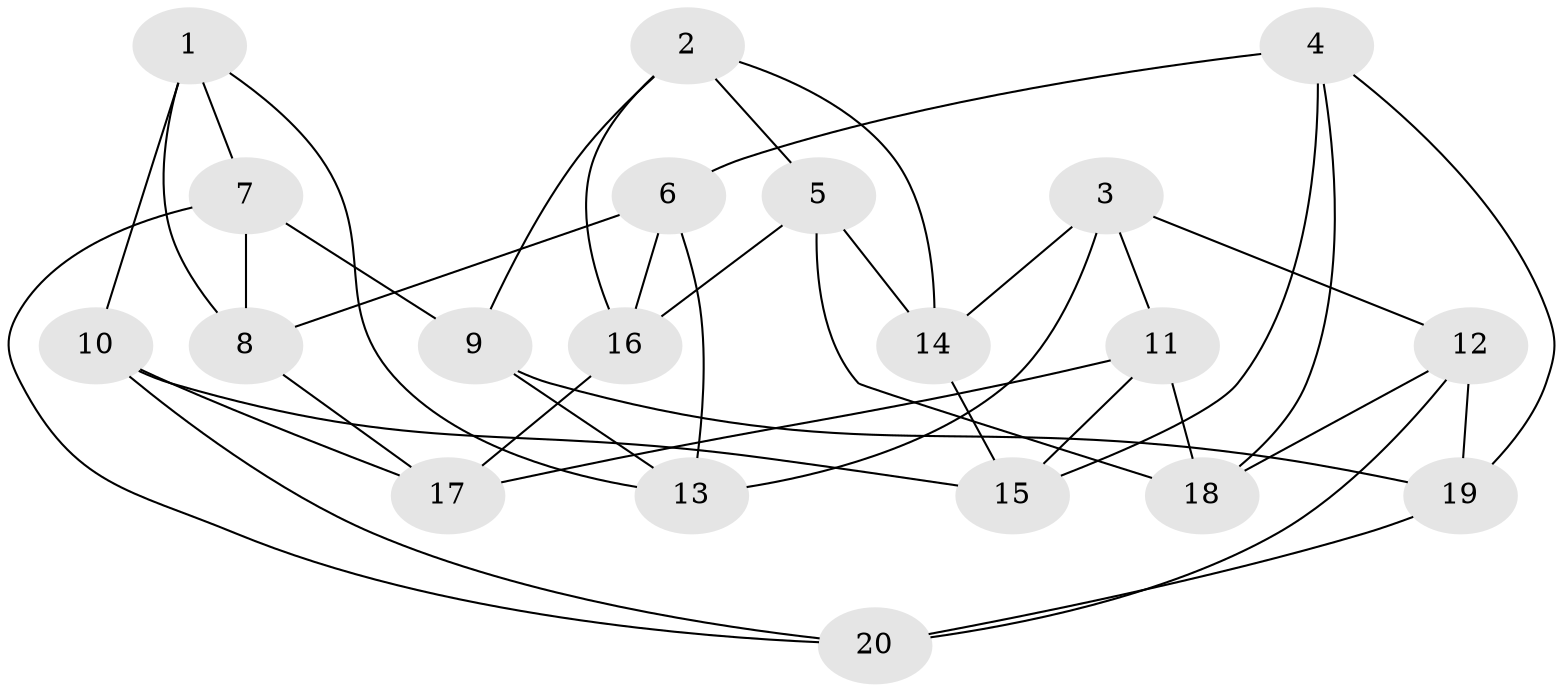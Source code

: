 // Generated by graph-tools (version 1.1) at 2025/46/02/15/25 05:46:28]
// undirected, 20 vertices, 40 edges
graph export_dot {
graph [start="1"]
  node [color=gray90,style=filled];
  1;
  2;
  3;
  4;
  5;
  6;
  7;
  8;
  9;
  10;
  11;
  12;
  13;
  14;
  15;
  16;
  17;
  18;
  19;
  20;
  1 -- 8;
  1 -- 7;
  1 -- 10;
  1 -- 13;
  2 -- 9;
  2 -- 14;
  2 -- 16;
  2 -- 5;
  3 -- 11;
  3 -- 13;
  3 -- 12;
  3 -- 14;
  4 -- 15;
  4 -- 6;
  4 -- 18;
  4 -- 19;
  5 -- 16;
  5 -- 14;
  5 -- 18;
  6 -- 13;
  6 -- 8;
  6 -- 16;
  7 -- 20;
  7 -- 9;
  7 -- 8;
  8 -- 17;
  9 -- 19;
  9 -- 13;
  10 -- 20;
  10 -- 15;
  10 -- 17;
  11 -- 17;
  11 -- 18;
  11 -- 15;
  12 -- 19;
  12 -- 20;
  12 -- 18;
  14 -- 15;
  16 -- 17;
  19 -- 20;
}
